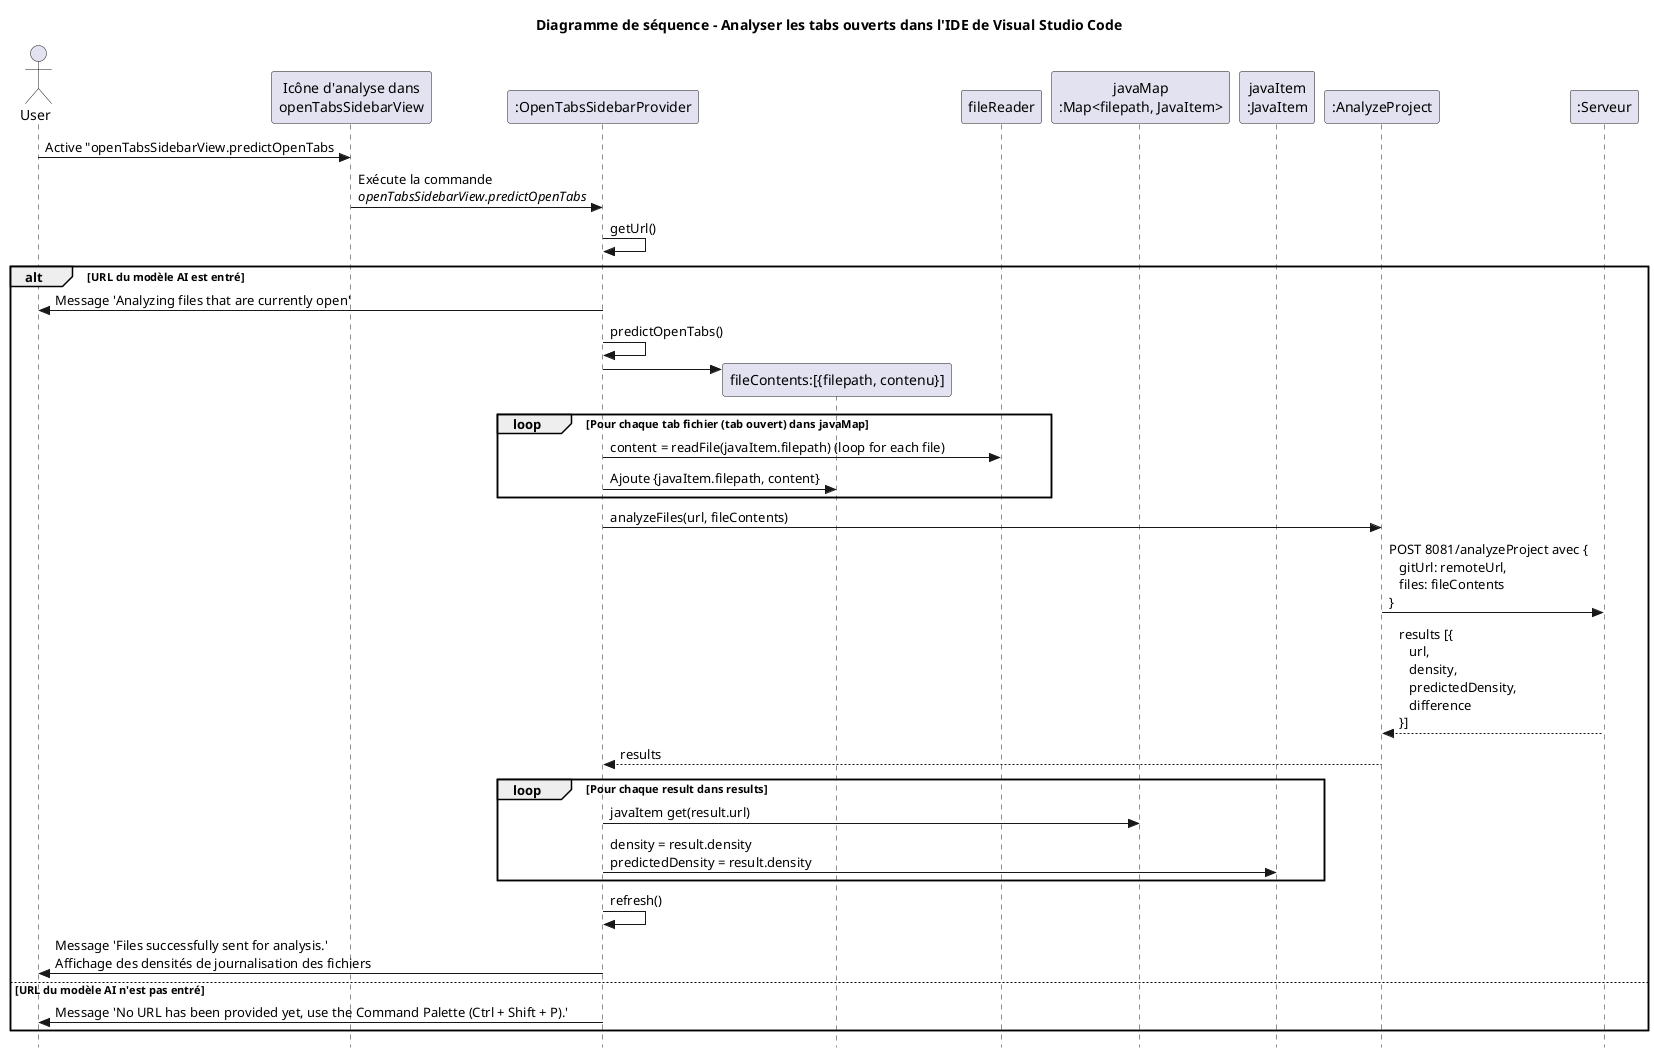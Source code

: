 @startuml
title Diagramme de séquence - Analyser les tabs ouverts dans l'IDE de Visual Studio Code
skinparam style strictuml

actor User
participant "Icône d'analyse dans\nopenTabsSidebarView" as CommandPalette
participant ":OpenTabsSidebarProvider" as SidebarProvider

User -> CommandPalette : Active "openTabsSidebarView.predictOpenTabs
CommandPalette -> SidebarProvider: Exécute la commande \n//openTabsSidebarView.predictOpenTabs//

SidebarProvider -> SidebarProvider : getUrl()
alt URL du modèle AI est entré
    SidebarProvider -> User : Message 'Analyzing files that are currently open'
    SidebarProvider -> SidebarProvider : predictOpenTabs()

    SidebarProvider -> "fileContents:[{filepath, contenu}]" as fileContents **
    loop Pour chaque tab fichier (tab ouvert) dans javaMap
        SidebarProvider -> fileReader : content = readFile(javaItem.filepath) (loop for each file)
        SidebarProvider -> fileContents : Ajoute {javaItem.filepath, content}
    end

participant ":FileReader" as fileReader
participant "javaMap\n:Map<filepath, JavaItem>" as javaMap
participant "javaItem\n:JavaItem" as javaItem
participant ":AnalyzeProject" as AnalyzeProject
participant ":Serveur" as server

    SidebarProvider -> AnalyzeProject : analyzeFiles(url, fileContents)
    AnalyzeProject -> server : POST 8081/analyzeProject avec {\n   gitUrl: remoteUrl,\n   files: fileContents\n}
    server --> AnalyzeProject : results [{\n   url,\n   density,\n   predictedDensity,\n   difference\n}]
    AnalyzeProject --> SidebarProvider : results

    loop Pour chaque result dans results
        SidebarProvider -> javaMap : javaItem get(result.url)
        SidebarProvider -> javaItem : density = result.density\npredictedDensity = result.density
    end

    SidebarProvider -> SidebarProvider : refresh()
    SidebarProvider -> User: Message 'Files successfully sent for analysis.' \nAffichage des densités de journalisation des fichiers

else URL du modèle AI n'est pas entré
    SidebarProvider -> User : Message 'No URL has been provided yet, use the Command Palette (Ctrl + Shift + P).'
end
@enduml
